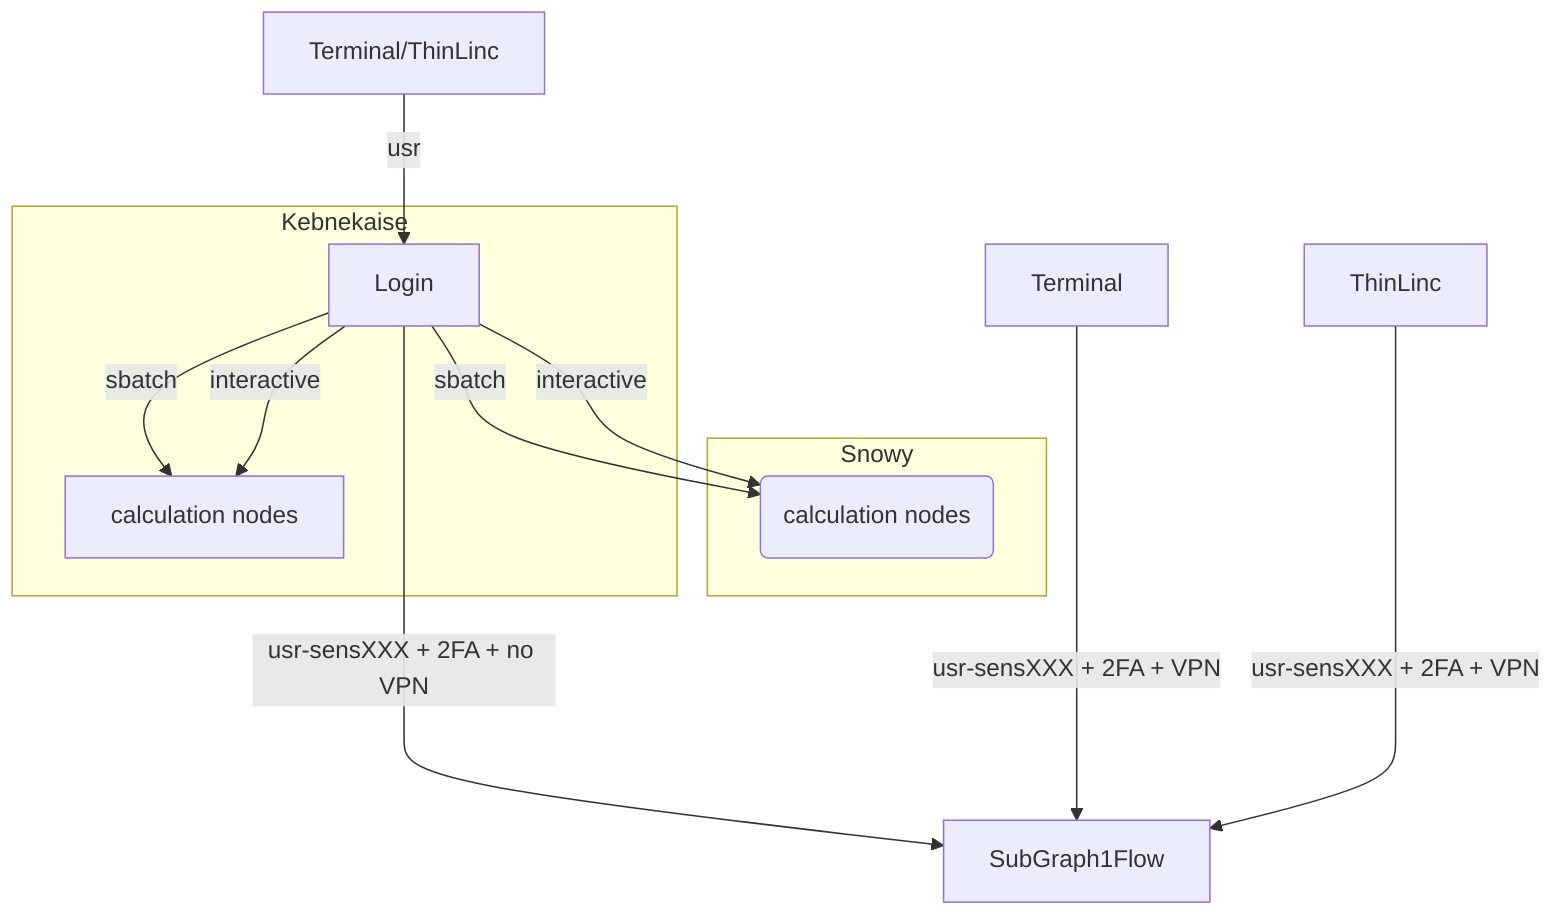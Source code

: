 graph TB

  Node1 -- interactive --> SubGraph2Flow
  Node1 -- sbatch --> SubGraph2Flow
  subgraph "Snowy"
  SubGraph2Flow(calculation nodes) 
        end

        ThinLinc -- usr-sensXXX + 2FA + VPN ----> SubGraph1Flow
        Terminal/ThinLinc -- usr --> Node1
        Terminal -- usr-sensXXX + 2FA + VPN ----> SubGraph1Flow
        Node1 -- usr-sensXXX + 2FA + no VPN ----> SubGraph1Flow
        

        subgraph "Kebnekaise"
        Node1[Login] -- interactive --> Node2[calculation nodes]
        Node1 -- sbatch --> Node2
        end